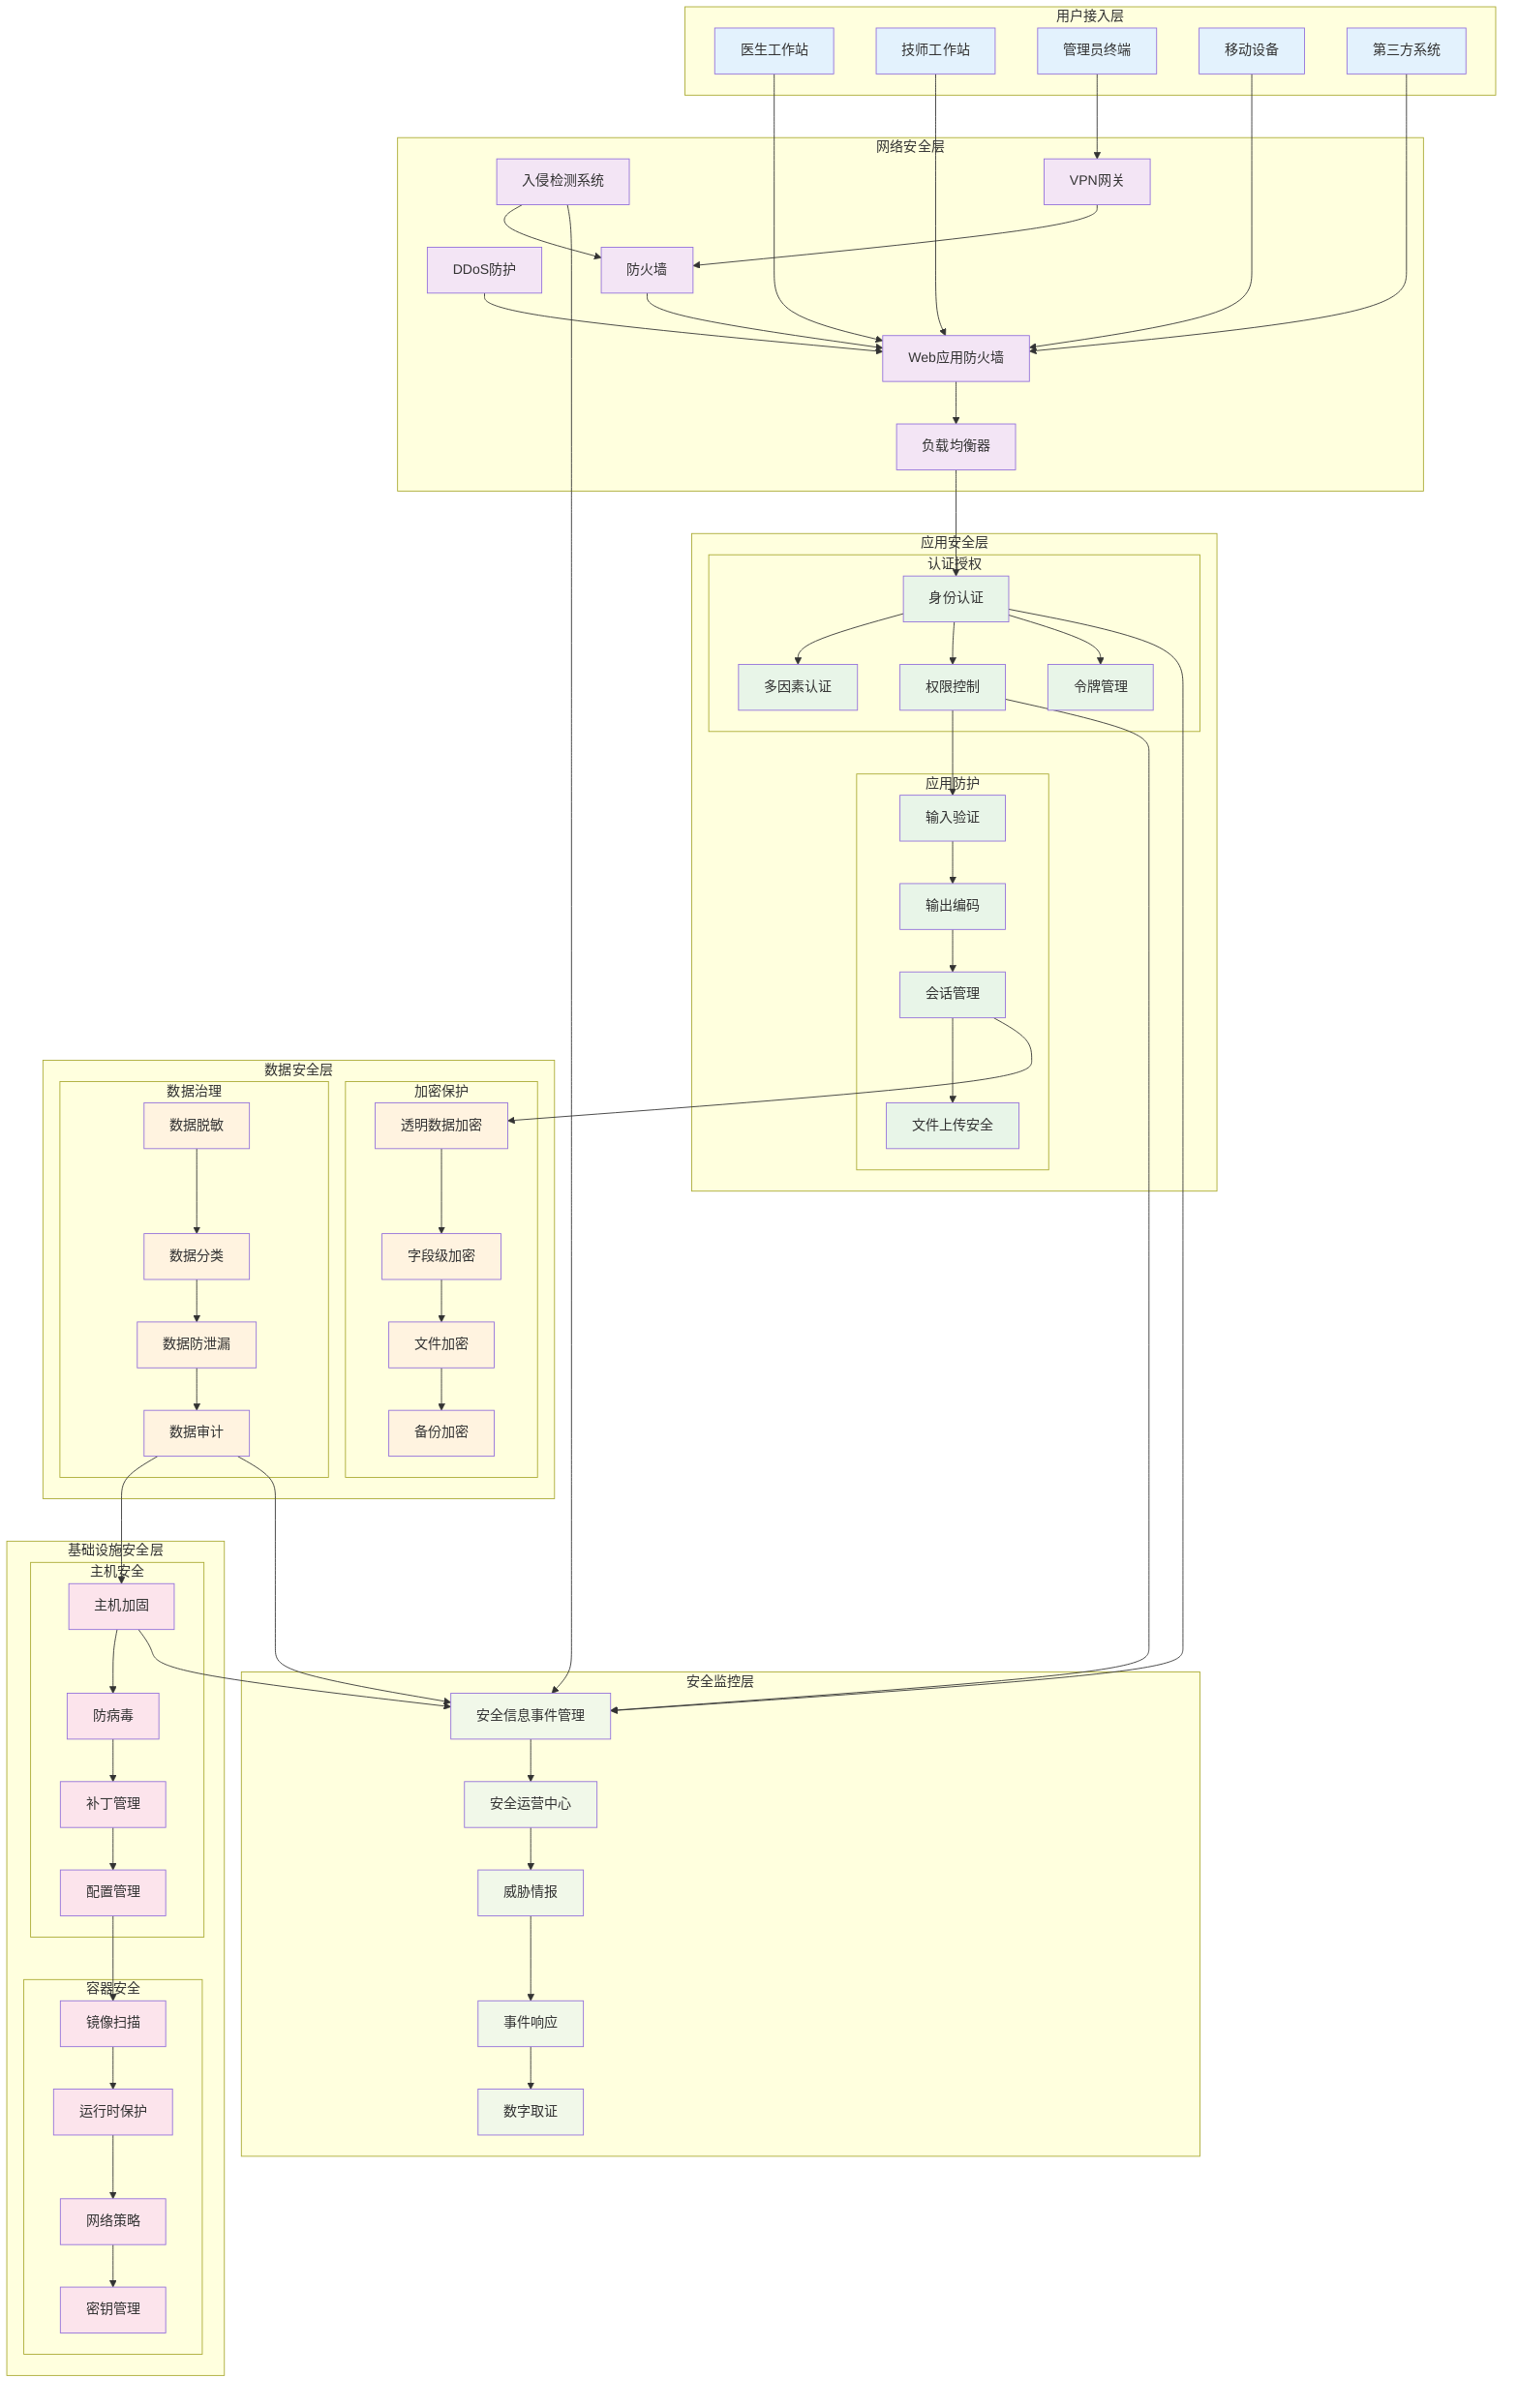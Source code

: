graph TB
    %% 医疗影像诊断系统安全架构图
    %% 用户接入层
    subgraph "用户接入层"
        U1[医生工作站]
        U2[技师工作站]
        U3[管理员终端]
        U4[移动设备]
        U5[第三方系统]
    end

    %% 网络安全层
    subgraph "网络安全层"
        WAF[Web应用防火墙]
        LB[负载均衡器]
        DDoS[DDoS防护]
        FW[防火墙]
        IDS[入侵检测系统]
        VPN[VPN网关]
    end

    %% 应用安全层
    subgraph "应用安全层"
        subgraph "认证授权"
            AUTH[身份认证]
            MFA[多因素认证]
            RBAC[权限控制]
            JWT[令牌管理]
        end
        
        subgraph "应用防护"
            INPUT[输入验证]
            OUTPUT[输出编码]
            SESSION[会话管理]
            UPLOAD[文件上传安全]
        end
    end

    %% 数据安全层
    subgraph "数据安全层"
        subgraph "加密保护"
            TDE[透明数据加密]
            FIELD[字段级加密]
            FILE[文件加密]
            BACKUP[备份加密]
        end
        
        subgraph "数据治理"
            MASK[数据脱敏]
            CLASS[数据分类]
            DLP[数据防泄漏]
            AUDIT[数据审计]
        end
    end

    %% 基础设施安全层
    subgraph "基础设施安全层"
        subgraph "主机安全"
            HOST[主机加固]
            AV[防病毒]
            PATCH[补丁管理]
            CONFIG[配置管理]
        end
        
        subgraph "容器安全"
            SCAN[镜像扫描]
            RUNTIME[运行时保护]
            NETWORK[网络策略]
            SECRET[密钥管理]
        end
    end

    %% 安全监控层
    subgraph "安全监控层"
        SIEM[安全信息事件管理]
        SOC[安全运营中心]
        THREAT[威胁情报]
        INCIDENT[事件响应]
        FORENSIC[数字取证]
    end

    %% 连接关系
    U1 --> WAF
    U2 --> WAF
    U3 --> VPN
    U4 --> WAF
    U5 --> WAF

    WAF --> LB
    DDoS --> WAF
    FW --> WAF
    IDS --> FW
    VPN --> FW

    LB --> AUTH
    AUTH --> MFA
    AUTH --> RBAC
    AUTH --> JWT

    RBAC --> INPUT
    INPUT --> OUTPUT
    OUTPUT --> SESSION
    SESSION --> UPLOAD

    SESSION --> TDE
    TDE --> FIELD
    FIELD --> FILE
    FILE --> BACKUP

    MASK --> CLASS
    CLASS --> DLP
    DLP --> AUDIT

    AUDIT --> HOST
    HOST --> AV
    AV --> PATCH
    PATCH --> CONFIG

    CONFIG --> SCAN
    SCAN --> RUNTIME
    RUNTIME --> NETWORK
    NETWORK --> SECRET

    %% 监控连接
    AUTH --> SIEM
    RBAC --> SIEM
    AUDIT --> SIEM
    IDS --> SIEM
    HOST --> SIEM

    SIEM --> SOC
    SOC --> THREAT
    THREAT --> INCIDENT
    INCIDENT --> FORENSIC

    %% 样式定义
    classDef userLayer fill:#e3f2fd
    classDef networkLayer fill:#f3e5f5
    classDef appLayer fill:#e8f5e8
    classDef dataLayer fill:#fff3e0
    classDef infraLayer fill:#fce4ec
    classDef monitorLayer fill:#f1f8e9

    class U1,U2,U3,U4,U5 userLayer
    class WAF,LB,DDoS,FW,IDS,VPN networkLayer
    class AUTH,MFA,RBAC,JWT,INPUT,OUTPUT,SESSION,UPLOAD appLayer
    class TDE,FIELD,FILE,BACKUP,MASK,CLASS,DLP,AUDIT dataLayer
    class HOST,AV,PATCH,CONFIG,SCAN,RUNTIME,NETWORK,SECRET infraLayer
    class SIEM,SOC,THREAT,INCIDENT,FORENSIC monitorLayer